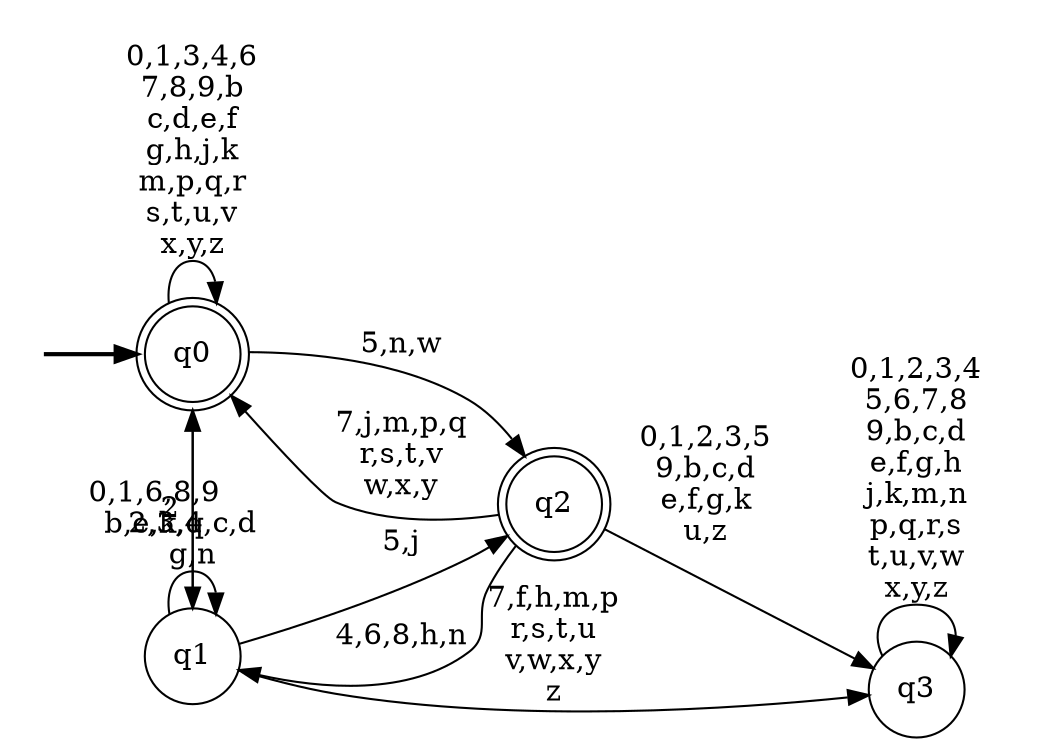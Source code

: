 digraph BlueStar {
__start0 [style = invis, shape = none, label = "", width = 0, height = 0];

rankdir=LR;
size="8,5";

s0 [style="rounded,filled", color="black", fillcolor="white" shape="doublecircle", label="q0"];
s1 [style="filled", color="black", fillcolor="white" shape="circle", label="q1"];
s2 [style="rounded,filled", color="black", fillcolor="white" shape="doublecircle", label="q2"];
s3 [style="filled", color="black", fillcolor="white" shape="circle", label="q3"];
subgraph cluster_main { 
	graph [pad=".75", ranksep="0.15", nodesep="0.15"];
	 style=invis; 
	__start0 -> s0 [penwidth=2];
}
s0 -> s0 [label="0,1,3,4,6\n7,8,9,b\nc,d,e,f\ng,h,j,k\nm,p,q,r\ns,t,u,v\nx,y,z"];
s0 -> s1 [label="2"];
s0 -> s2 [label="5,n,w"];
s1 -> s0 [label="0,1,6,8,9\nb,e,k,q"];
s1 -> s1 [label="2,3,4,c,d\ng,n"];
s1 -> s2 [label="5,j"];
s1 -> s3 [label="7,f,h,m,p\nr,s,t,u\nv,w,x,y\nz"];
s2 -> s0 [label="7,j,m,p,q\nr,s,t,v\nw,x,y"];
s2 -> s1 [label="4,6,8,h,n"];
s2 -> s3 [label="0,1,2,3,5\n9,b,c,d\ne,f,g,k\nu,z"];
s3 -> s3 [label="0,1,2,3,4\n5,6,7,8\n9,b,c,d\ne,f,g,h\nj,k,m,n\np,q,r,s\nt,u,v,w\nx,y,z"];

}